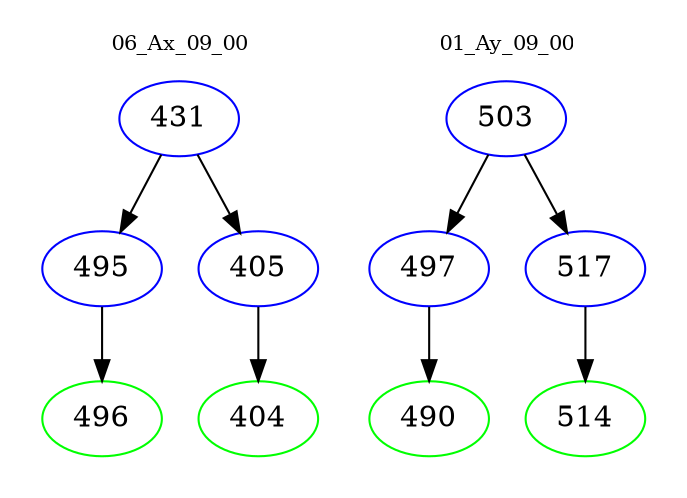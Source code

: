 digraph{
subgraph cluster_0 {
color = white
label = "06_Ax_09_00";
fontsize=10;
T0_431 [label="431", color="blue"]
T0_431 -> T0_495 [color="black"]
T0_495 [label="495", color="blue"]
T0_495 -> T0_496 [color="black"]
T0_496 [label="496", color="green"]
T0_431 -> T0_405 [color="black"]
T0_405 [label="405", color="blue"]
T0_405 -> T0_404 [color="black"]
T0_404 [label="404", color="green"]
}
subgraph cluster_1 {
color = white
label = "01_Ay_09_00";
fontsize=10;
T1_503 [label="503", color="blue"]
T1_503 -> T1_497 [color="black"]
T1_497 [label="497", color="blue"]
T1_497 -> T1_490 [color="black"]
T1_490 [label="490", color="green"]
T1_503 -> T1_517 [color="black"]
T1_517 [label="517", color="blue"]
T1_517 -> T1_514 [color="black"]
T1_514 [label="514", color="green"]
}
}

